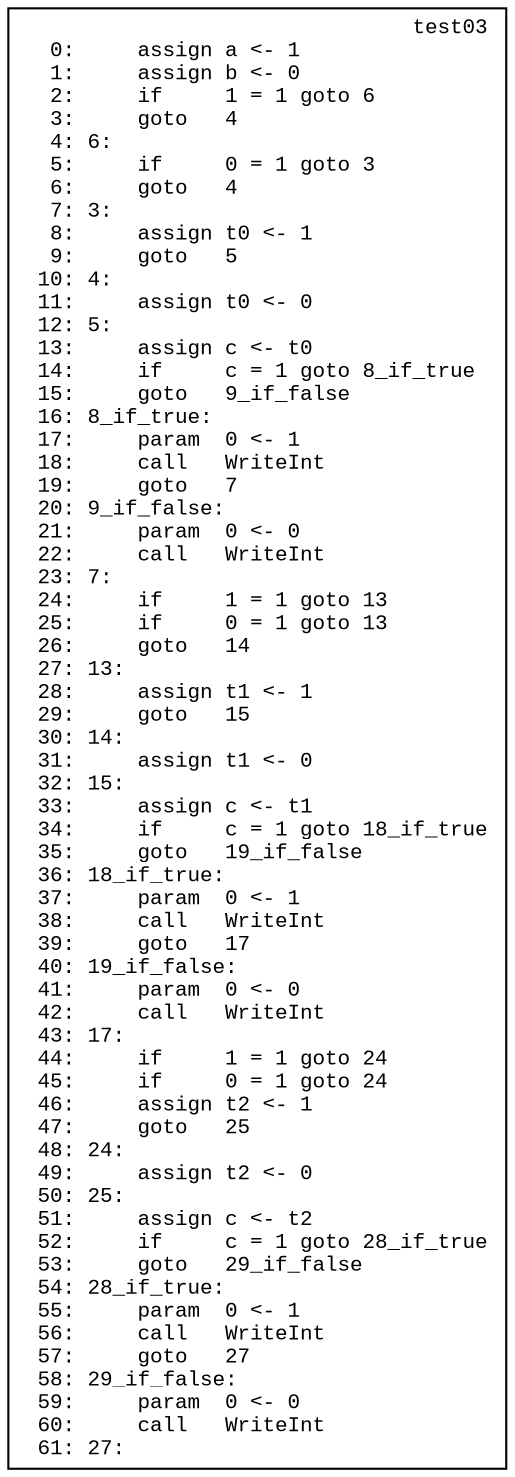 digraph IR {
  graph [fontname="Times New Roman",fontsize=10];
  node  [fontname="Courier New",fontsize=10];
  edge  [fontname="Times New Roman",fontsize=10];

  // scope 'test03'
  test03_cb [label="test03\r  0:     assign a <- 1\l  1:     assign b <- 0\l  2:     if     1 = 1 goto 6\l  3:     goto   4\l  4: 6:\l  5:     if     0 = 1 goto 3\l  6:     goto   4\l  7: 3:\l  8:     assign t0 <- 1\l  9:     goto   5\l 10: 4:\l 11:     assign t0 <- 0\l 12: 5:\l 13:     assign c <- t0\l 14:     if     c = 1 goto 8_if_true\l 15:     goto   9_if_false\l 16: 8_if_true:\l 17:     param  0 <- 1\l 18:     call   WriteInt\l 19:     goto   7\l 20: 9_if_false:\l 21:     param  0 <- 0\l 22:     call   WriteInt\l 23: 7:\l 24:     if     1 = 1 goto 13\l 25:     if     0 = 1 goto 13\l 26:     goto   14\l 27: 13:\l 28:     assign t1 <- 1\l 29:     goto   15\l 30: 14:\l 31:     assign t1 <- 0\l 32: 15:\l 33:     assign c <- t1\l 34:     if     c = 1 goto 18_if_true\l 35:     goto   19_if_false\l 36: 18_if_true:\l 37:     param  0 <- 1\l 38:     call   WriteInt\l 39:     goto   17\l 40: 19_if_false:\l 41:     param  0 <- 0\l 42:     call   WriteInt\l 43: 17:\l 44:     if     1 = 1 goto 24\l 45:     if     0 = 1 goto 24\l 46:     assign t2 <- 1\l 47:     goto   25\l 48: 24:\l 49:     assign t2 <- 0\l 50: 25:\l 51:     assign c <- t2\l 52:     if     c = 1 goto 28_if_true\l 53:     goto   29_if_false\l 54: 28_if_true:\l 55:     param  0 <- 1\l 56:     call   WriteInt\l 57:     goto   27\l 58: 29_if_false:\l 59:     param  0 <- 0\l 60:     call   WriteInt\l 61: 27:\l",shape=box]
}
